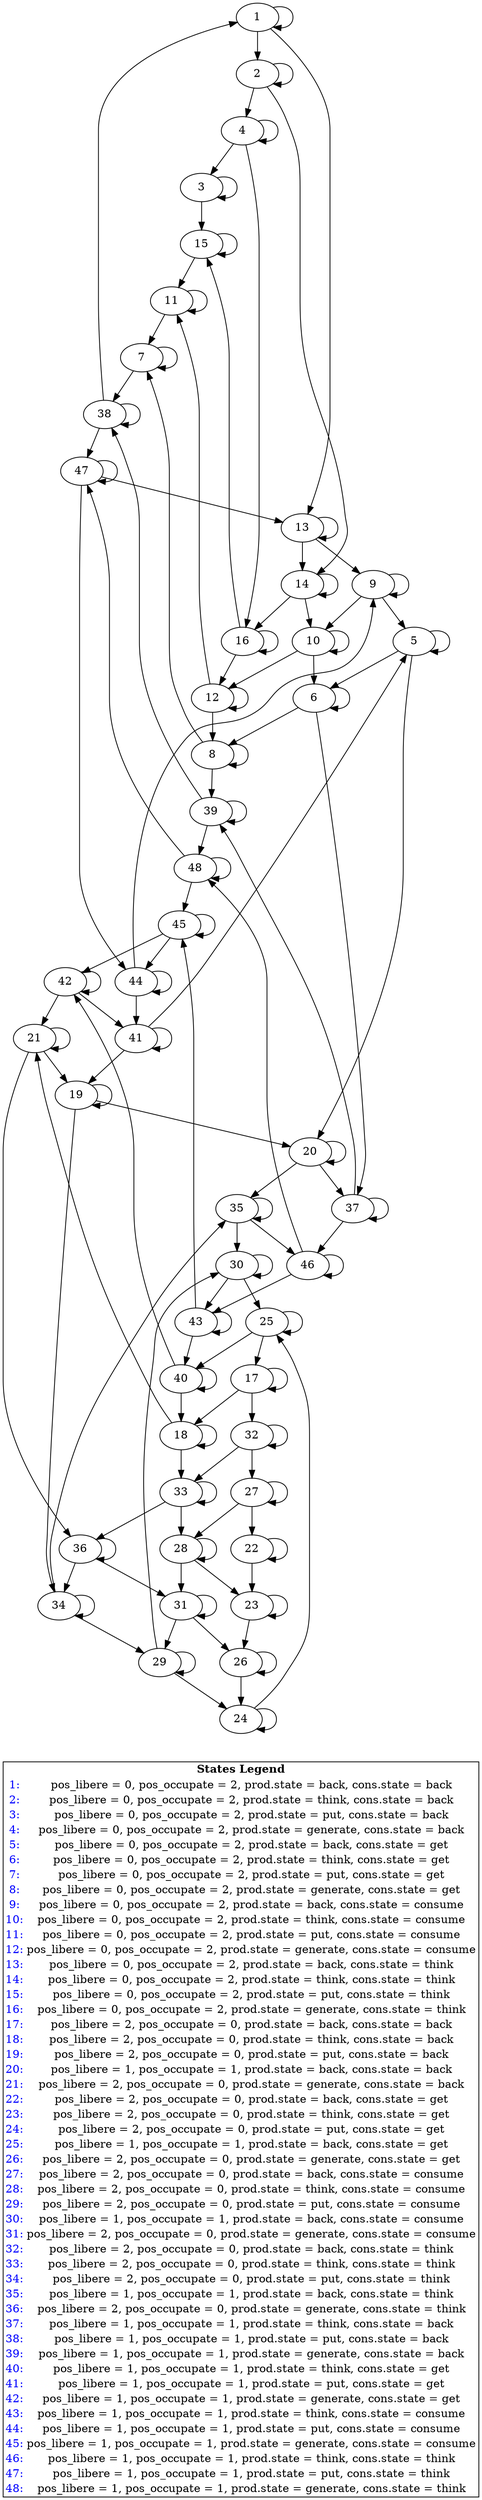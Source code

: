 strict digraph {
1 -> 2
1 -> 1
3 -> 3
3 -> 3
4 -> 3
4 -> 4
2 -> 4
2 -> 2
5 -> 6
5 -> 5
7 -> 7
7 -> 7
8 -> 7
8 -> 8
6 -> 8
6 -> 6
9 -> 10
9 -> 9
11 -> 11
11 -> 11
12 -> 11
12 -> 12
10 -> 12
10 -> 10
13 -> 14
13 -> 13
15 -> 15
15 -> 15
16 -> 15
16 -> 16
14 -> 16
14 -> 14
17 -> 18
17 -> 17
19 -> 20
19 -> 19
21 -> 19
21 -> 21
18 -> 21
18 -> 18
22 -> 23
22 -> 22
24 -> 25
24 -> 24
26 -> 24
26 -> 26
23 -> 26
23 -> 23
27 -> 28
27 -> 27
29 -> 30
29 -> 29
31 -> 29
31 -> 31
28 -> 31
28 -> 28
32 -> 33
32 -> 32
34 -> 35
34 -> 34
36 -> 34
36 -> 36
33 -> 36
33 -> 33
20 -> 37
20 -> 20
38 -> 1
38 -> 38
39 -> 38
39 -> 39
37 -> 39
37 -> 37
25 -> 40
25 -> 25
41 -> 5
41 -> 41
42 -> 41
42 -> 42
40 -> 42
40 -> 40
30 -> 43
30 -> 30
44 -> 9
44 -> 44
45 -> 44
45 -> 45
43 -> 45
43 -> 43
35 -> 46
35 -> 35
47 -> 13
47 -> 47
48 -> 47
48 -> 48
46 -> 48
46 -> 46
1 -> 13
3 -> 15
4 -> 16
2 -> 14
5 -> 20
7 -> 38
8 -> 39
6 -> 37
9 -> 5
11 -> 7
12 -> 8
10 -> 6
13 -> 9
15 -> 11
16 -> 12
14 -> 10
17 -> 32
19 -> 34
21 -> 36
18 -> 33
22 -> 22
24 -> 24
26 -> 26
23 -> 23
27 -> 22
29 -> 24
31 -> 26
28 -> 23
32 -> 27
34 -> 29
36 -> 31
33 -> 28
20 -> 35
38 -> 47
39 -> 48
37 -> 46
25 -> 17
41 -> 19
42 -> 21
40 -> 18
30 -> 25
44 -> 41
45 -> 42
43 -> 40
35 -> 30
47 -> 44
48 -> 45
46 -> 43
{ rank = sink;
  Legend [shape=none, margin=0, label=<
    <TABLE BORDER="1" CELLBORDER="0" CELLSPACING="0" CELLPADDING="2">
     <TR>
      <TD COLSPAN="2"><B>States Legend</B></TD>
     </TR>
<TR><TD><FONT COLOR="blue">1:</FONT></TD><TD><FONT COLOR="black">pos_libere = 0, pos_occupate = 2, prod.state = back, cons.state = back</FONT></TD></TR>
<TR><TD><FONT COLOR="blue">2:</FONT></TD><TD><FONT COLOR="black">pos_libere = 0, pos_occupate = 2, prod.state = think, cons.state = back</FONT></TD></TR>
<TR><TD><FONT COLOR="blue">3:</FONT></TD><TD><FONT COLOR="black">pos_libere = 0, pos_occupate = 2, prod.state = put, cons.state = back</FONT></TD></TR>
<TR><TD><FONT COLOR="blue">4:</FONT></TD><TD><FONT COLOR="black">pos_libere = 0, pos_occupate = 2, prod.state = generate, cons.state = back</FONT></TD></TR>
<TR><TD><FONT COLOR="blue">5:</FONT></TD><TD><FONT COLOR="black">pos_libere = 0, pos_occupate = 2, prod.state = back, cons.state = get</FONT></TD></TR>
<TR><TD><FONT COLOR="blue">6:</FONT></TD><TD><FONT COLOR="black">pos_libere = 0, pos_occupate = 2, prod.state = think, cons.state = get</FONT></TD></TR>
<TR><TD><FONT COLOR="blue">7:</FONT></TD><TD><FONT COLOR="black">pos_libere = 0, pos_occupate = 2, prod.state = put, cons.state = get</FONT></TD></TR>
<TR><TD><FONT COLOR="blue">8:</FONT></TD><TD><FONT COLOR="black">pos_libere = 0, pos_occupate = 2, prod.state = generate, cons.state = get</FONT></TD></TR>
<TR><TD><FONT COLOR="blue">9:</FONT></TD><TD><FONT COLOR="black">pos_libere = 0, pos_occupate = 2, prod.state = back, cons.state = consume</FONT></TD></TR>
<TR><TD><FONT COLOR="blue">10:</FONT></TD><TD><FONT COLOR="black">pos_libere = 0, pos_occupate = 2, prod.state = think, cons.state = consume</FONT></TD></TR>
<TR><TD><FONT COLOR="blue">11:</FONT></TD><TD><FONT COLOR="black">pos_libere = 0, pos_occupate = 2, prod.state = put, cons.state = consume</FONT></TD></TR>
<TR><TD><FONT COLOR="blue">12:</FONT></TD><TD><FONT COLOR="black">pos_libere = 0, pos_occupate = 2, prod.state = generate, cons.state = consume</FONT></TD></TR>
<TR><TD><FONT COLOR="blue">13:</FONT></TD><TD><FONT COLOR="black">pos_libere = 0, pos_occupate = 2, prod.state = back, cons.state = think</FONT></TD></TR>
<TR><TD><FONT COLOR="blue">14:</FONT></TD><TD><FONT COLOR="black">pos_libere = 0, pos_occupate = 2, prod.state = think, cons.state = think</FONT></TD></TR>
<TR><TD><FONT COLOR="blue">15:</FONT></TD><TD><FONT COLOR="black">pos_libere = 0, pos_occupate = 2, prod.state = put, cons.state = think</FONT></TD></TR>
<TR><TD><FONT COLOR="blue">16:</FONT></TD><TD><FONT COLOR="black">pos_libere = 0, pos_occupate = 2, prod.state = generate, cons.state = think</FONT></TD></TR>
<TR><TD><FONT COLOR="blue">17:</FONT></TD><TD><FONT COLOR="black">pos_libere = 2, pos_occupate = 0, prod.state = back, cons.state = back</FONT></TD></TR>
<TR><TD><FONT COLOR="blue">18:</FONT></TD><TD><FONT COLOR="black">pos_libere = 2, pos_occupate = 0, prod.state = think, cons.state = back</FONT></TD></TR>
<TR><TD><FONT COLOR="blue">19:</FONT></TD><TD><FONT COLOR="black">pos_libere = 2, pos_occupate = 0, prod.state = put, cons.state = back</FONT></TD></TR>
<TR><TD><FONT COLOR="blue">20:</FONT></TD><TD><FONT COLOR="black">pos_libere = 1, pos_occupate = 1, prod.state = back, cons.state = back</FONT></TD></TR>
<TR><TD><FONT COLOR="blue">21:</FONT></TD><TD><FONT COLOR="black">pos_libere = 2, pos_occupate = 0, prod.state = generate, cons.state = back</FONT></TD></TR>
<TR><TD><FONT COLOR="blue">22:</FONT></TD><TD><FONT COLOR="black">pos_libere = 2, pos_occupate = 0, prod.state = back, cons.state = get</FONT></TD></TR>
<TR><TD><FONT COLOR="blue">23:</FONT></TD><TD><FONT COLOR="black">pos_libere = 2, pos_occupate = 0, prod.state = think, cons.state = get</FONT></TD></TR>
<TR><TD><FONT COLOR="blue">24:</FONT></TD><TD><FONT COLOR="black">pos_libere = 2, pos_occupate = 0, prod.state = put, cons.state = get</FONT></TD></TR>
<TR><TD><FONT COLOR="blue">25:</FONT></TD><TD><FONT COLOR="black">pos_libere = 1, pos_occupate = 1, prod.state = back, cons.state = get</FONT></TD></TR>
<TR><TD><FONT COLOR="blue">26:</FONT></TD><TD><FONT COLOR="black">pos_libere = 2, pos_occupate = 0, prod.state = generate, cons.state = get</FONT></TD></TR>
<TR><TD><FONT COLOR="blue">27:</FONT></TD><TD><FONT COLOR="black">pos_libere = 2, pos_occupate = 0, prod.state = back, cons.state = consume</FONT></TD></TR>
<TR><TD><FONT COLOR="blue">28:</FONT></TD><TD><FONT COLOR="black">pos_libere = 2, pos_occupate = 0, prod.state = think, cons.state = consume</FONT></TD></TR>
<TR><TD><FONT COLOR="blue">29:</FONT></TD><TD><FONT COLOR="black">pos_libere = 2, pos_occupate = 0, prod.state = put, cons.state = consume</FONT></TD></TR>
<TR><TD><FONT COLOR="blue">30:</FONT></TD><TD><FONT COLOR="black">pos_libere = 1, pos_occupate = 1, prod.state = back, cons.state = consume</FONT></TD></TR>
<TR><TD><FONT COLOR="blue">31:</FONT></TD><TD><FONT COLOR="black">pos_libere = 2, pos_occupate = 0, prod.state = generate, cons.state = consume</FONT></TD></TR>
<TR><TD><FONT COLOR="blue">32:</FONT></TD><TD><FONT COLOR="black">pos_libere = 2, pos_occupate = 0, prod.state = back, cons.state = think</FONT></TD></TR>
<TR><TD><FONT COLOR="blue">33:</FONT></TD><TD><FONT COLOR="black">pos_libere = 2, pos_occupate = 0, prod.state = think, cons.state = think</FONT></TD></TR>
<TR><TD><FONT COLOR="blue">34:</FONT></TD><TD><FONT COLOR="black">pos_libere = 2, pos_occupate = 0, prod.state = put, cons.state = think</FONT></TD></TR>
<TR><TD><FONT COLOR="blue">35:</FONT></TD><TD><FONT COLOR="black">pos_libere = 1, pos_occupate = 1, prod.state = back, cons.state = think</FONT></TD></TR>
<TR><TD><FONT COLOR="blue">36:</FONT></TD><TD><FONT COLOR="black">pos_libere = 2, pos_occupate = 0, prod.state = generate, cons.state = think</FONT></TD></TR>
<TR><TD><FONT COLOR="blue">37:</FONT></TD><TD><FONT COLOR="black">pos_libere = 1, pos_occupate = 1, prod.state = think, cons.state = back</FONT></TD></TR>
<TR><TD><FONT COLOR="blue">38:</FONT></TD><TD><FONT COLOR="black">pos_libere = 1, pos_occupate = 1, prod.state = put, cons.state = back</FONT></TD></TR>
<TR><TD><FONT COLOR="blue">39:</FONT></TD><TD><FONT COLOR="black">pos_libere = 1, pos_occupate = 1, prod.state = generate, cons.state = back</FONT></TD></TR>
<TR><TD><FONT COLOR="blue">40:</FONT></TD><TD><FONT COLOR="black">pos_libere = 1, pos_occupate = 1, prod.state = think, cons.state = get</FONT></TD></TR>
<TR><TD><FONT COLOR="blue">41:</FONT></TD><TD><FONT COLOR="black">pos_libere = 1, pos_occupate = 1, prod.state = put, cons.state = get</FONT></TD></TR>
<TR><TD><FONT COLOR="blue">42:</FONT></TD><TD><FONT COLOR="black">pos_libere = 1, pos_occupate = 1, prod.state = generate, cons.state = get</FONT></TD></TR>
<TR><TD><FONT COLOR="blue">43:</FONT></TD><TD><FONT COLOR="black">pos_libere = 1, pos_occupate = 1, prod.state = think, cons.state = consume</FONT></TD></TR>
<TR><TD><FONT COLOR="blue">44:</FONT></TD><TD><FONT COLOR="black">pos_libere = 1, pos_occupate = 1, prod.state = put, cons.state = consume</FONT></TD></TR>
<TR><TD><FONT COLOR="blue">45:</FONT></TD><TD><FONT COLOR="black">pos_libere = 1, pos_occupate = 1, prod.state = generate, cons.state = consume</FONT></TD></TR>
<TR><TD><FONT COLOR="blue">46:</FONT></TD><TD><FONT COLOR="black">pos_libere = 1, pos_occupate = 1, prod.state = think, cons.state = think</FONT></TD></TR>
<TR><TD><FONT COLOR="blue">47:</FONT></TD><TD><FONT COLOR="black">pos_libere = 1, pos_occupate = 1, prod.state = put, cons.state = think</FONT></TD></TR>
<TR><TD><FONT COLOR="blue">48:</FONT></TD><TD><FONT COLOR="black">pos_libere = 1, pos_occupate = 1, prod.state = generate, cons.state = think</FONT></TD></TR>
 </TABLE> >];
}

}